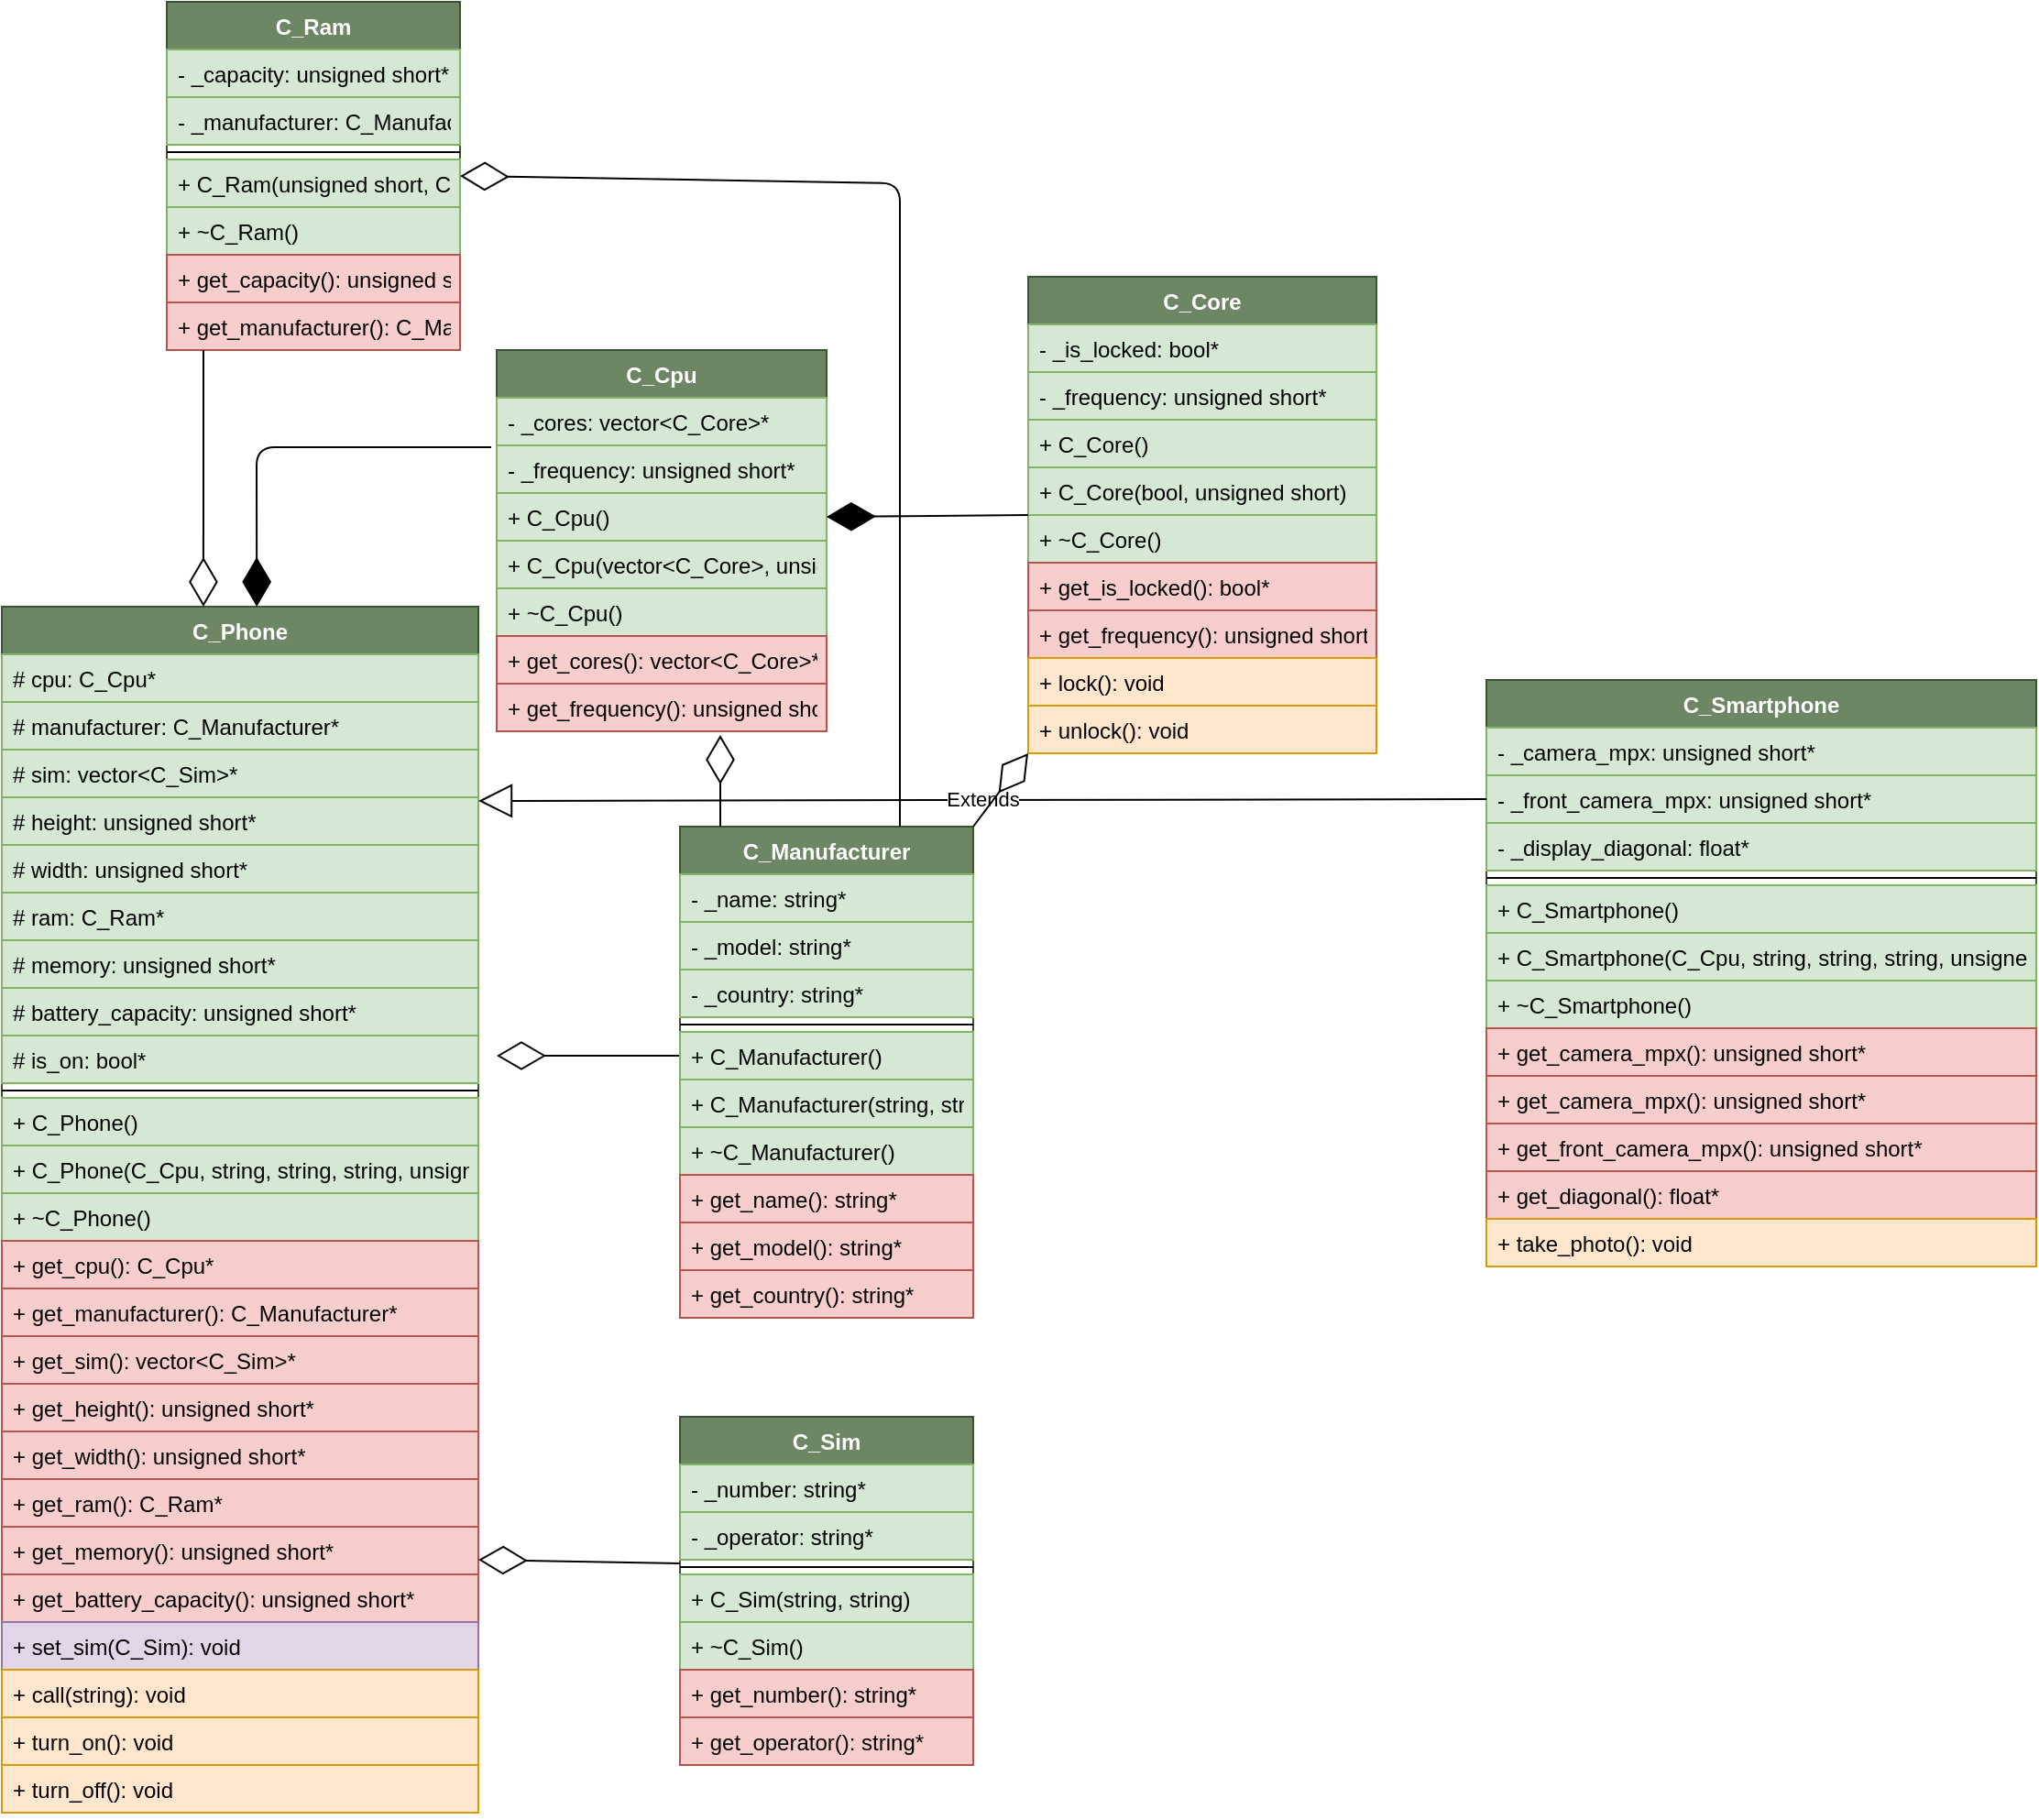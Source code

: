 <mxfile version="15.0.3" type="github">
  <diagram id="wYG7Vq6LKCx2IeK9OABb" name="Page-1">
    <mxGraphModel dx="2031" dy="2303" grid="1" gridSize="10" guides="1" tooltips="1" connect="1" arrows="1" fold="1" page="1" pageScale="1" pageWidth="827" pageHeight="1169" math="0" shadow="0">
      <root>
        <mxCell id="0" />
        <mxCell id="1" parent="0" />
        <mxCell id="Iu70eztBsMwGIdcL_Ysb-1" value="C_Phone" style="swimlane;fontStyle=1;align=center;verticalAlign=top;childLayout=stackLayout;horizontal=1;startSize=26;horizontalStack=0;resizeParent=1;resizeParentMax=0;resizeLast=0;collapsible=1;marginBottom=0;fillColor=#6d8764;strokeColor=#3A5431;fontColor=#ffffff;" vertex="1" parent="1">
          <mxGeometry x="30" y="150" width="260" height="658" as="geometry" />
        </mxCell>
        <mxCell id="Iu70eztBsMwGIdcL_Ysb-8" value="# cpu: C_Cpu*" style="text;strokeColor=#82b366;fillColor=#d5e8d4;align=left;verticalAlign=top;spacingLeft=4;spacingRight=4;overflow=hidden;rotatable=0;points=[[0,0.5],[1,0.5]];portConstraint=eastwest;" vertex="1" parent="Iu70eztBsMwGIdcL_Ysb-1">
          <mxGeometry y="26" width="260" height="26" as="geometry" />
        </mxCell>
        <mxCell id="Iu70eztBsMwGIdcL_Ysb-2" value="# manufacturer: C_Manufacturer*" style="text;strokeColor=#82b366;fillColor=#d5e8d4;align=left;verticalAlign=top;spacingLeft=4;spacingRight=4;overflow=hidden;rotatable=0;points=[[0,0.5],[1,0.5]];portConstraint=eastwest;" vertex="1" parent="Iu70eztBsMwGIdcL_Ysb-1">
          <mxGeometry y="52" width="260" height="26" as="geometry" />
        </mxCell>
        <mxCell id="Iu70eztBsMwGIdcL_Ysb-11" value="# sim: vector&lt;C_Sim&gt;*" style="text;strokeColor=#82b366;fillColor=#d5e8d4;align=left;verticalAlign=top;spacingLeft=4;spacingRight=4;overflow=hidden;rotatable=0;points=[[0,0.5],[1,0.5]];portConstraint=eastwest;" vertex="1" parent="Iu70eztBsMwGIdcL_Ysb-1">
          <mxGeometry y="78" width="260" height="26" as="geometry" />
        </mxCell>
        <mxCell id="Iu70eztBsMwGIdcL_Ysb-13" value="# height: unsigned short*" style="text;strokeColor=#82b366;fillColor=#d5e8d4;align=left;verticalAlign=top;spacingLeft=4;spacingRight=4;overflow=hidden;rotatable=0;points=[[0,0.5],[1,0.5]];portConstraint=eastwest;" vertex="1" parent="Iu70eztBsMwGIdcL_Ysb-1">
          <mxGeometry y="104" width="260" height="26" as="geometry" />
        </mxCell>
        <mxCell id="Iu70eztBsMwGIdcL_Ysb-14" value="# width: unsigned short*" style="text;strokeColor=#82b366;fillColor=#d5e8d4;align=left;verticalAlign=top;spacingLeft=4;spacingRight=4;overflow=hidden;rotatable=0;points=[[0,0.5],[1,0.5]];portConstraint=eastwest;" vertex="1" parent="Iu70eztBsMwGIdcL_Ysb-1">
          <mxGeometry y="130" width="260" height="26" as="geometry" />
        </mxCell>
        <mxCell id="Iu70eztBsMwGIdcL_Ysb-9" value="# ram: C_Ram*" style="text;strokeColor=#82b366;fillColor=#d5e8d4;align=left;verticalAlign=top;spacingLeft=4;spacingRight=4;overflow=hidden;rotatable=0;points=[[0,0.5],[1,0.5]];portConstraint=eastwest;" vertex="1" parent="Iu70eztBsMwGIdcL_Ysb-1">
          <mxGeometry y="156" width="260" height="26" as="geometry" />
        </mxCell>
        <mxCell id="Iu70eztBsMwGIdcL_Ysb-10" value="# memory: unsigned short*" style="text;strokeColor=#82b366;fillColor=#d5e8d4;align=left;verticalAlign=top;spacingLeft=4;spacingRight=4;overflow=hidden;rotatable=0;points=[[0,0.5],[1,0.5]];portConstraint=eastwest;" vertex="1" parent="Iu70eztBsMwGIdcL_Ysb-1">
          <mxGeometry y="182" width="260" height="26" as="geometry" />
        </mxCell>
        <mxCell id="Iu70eztBsMwGIdcL_Ysb-12" value="# battery_capacity: unsigned short*" style="text;strokeColor=#82b366;fillColor=#d5e8d4;align=left;verticalAlign=top;spacingLeft=4;spacingRight=4;overflow=hidden;rotatable=0;points=[[0,0.5],[1,0.5]];portConstraint=eastwest;" vertex="1" parent="Iu70eztBsMwGIdcL_Ysb-1">
          <mxGeometry y="208" width="260" height="26" as="geometry" />
        </mxCell>
        <mxCell id="Iu70eztBsMwGIdcL_Ysb-130" value="# is_on: bool*" style="text;strokeColor=#82b366;fillColor=#d5e8d4;align=left;verticalAlign=top;spacingLeft=4;spacingRight=4;overflow=hidden;rotatable=0;points=[[0,0.5],[1,0.5]];portConstraint=eastwest;" vertex="1" parent="Iu70eztBsMwGIdcL_Ysb-1">
          <mxGeometry y="234" width="260" height="26" as="geometry" />
        </mxCell>
        <mxCell id="Iu70eztBsMwGIdcL_Ysb-3" value="" style="line;strokeWidth=1;fillColor=none;align=left;verticalAlign=middle;spacingTop=-1;spacingLeft=3;spacingRight=3;rotatable=0;labelPosition=right;points=[];portConstraint=eastwest;" vertex="1" parent="Iu70eztBsMwGIdcL_Ysb-1">
          <mxGeometry y="260" width="260" height="8" as="geometry" />
        </mxCell>
        <mxCell id="Iu70eztBsMwGIdcL_Ysb-4" value="+ C_Phone()" style="text;strokeColor=#82b366;fillColor=#d5e8d4;align=left;verticalAlign=top;spacingLeft=4;spacingRight=4;overflow=hidden;rotatable=0;points=[[0,0.5],[1,0.5]];portConstraint=eastwest;" vertex="1" parent="Iu70eztBsMwGIdcL_Ysb-1">
          <mxGeometry y="268" width="260" height="26" as="geometry" />
        </mxCell>
        <mxCell id="Iu70eztBsMwGIdcL_Ysb-15" value="+ C_Phone(C_Cpu, string, string, string, unsigned short, unsigned short, unsigned short, unsigned short, unsigned short)" style="text;strokeColor=#82b366;fillColor=#d5e8d4;align=left;verticalAlign=top;spacingLeft=4;spacingRight=4;overflow=hidden;rotatable=0;points=[[0,0.5],[1,0.5]];portConstraint=eastwest;" vertex="1" parent="Iu70eztBsMwGIdcL_Ysb-1">
          <mxGeometry y="294" width="260" height="26" as="geometry" />
        </mxCell>
        <mxCell id="Iu70eztBsMwGIdcL_Ysb-16" value="+ ~C_Phone()" style="text;strokeColor=#82b366;fillColor=#d5e8d4;align=left;verticalAlign=top;spacingLeft=4;spacingRight=4;overflow=hidden;rotatable=0;points=[[0,0.5],[1,0.5]];portConstraint=eastwest;" vertex="1" parent="Iu70eztBsMwGIdcL_Ysb-1">
          <mxGeometry y="320" width="260" height="26" as="geometry" />
        </mxCell>
        <mxCell id="Iu70eztBsMwGIdcL_Ysb-18" value="+ get_cpu(): C_Cpu*" style="text;strokeColor=#b85450;fillColor=#f8cecc;align=left;verticalAlign=top;spacingLeft=4;spacingRight=4;overflow=hidden;rotatable=0;points=[[0,0.5],[1,0.5]];portConstraint=eastwest;" vertex="1" parent="Iu70eztBsMwGIdcL_Ysb-1">
          <mxGeometry y="346" width="260" height="26" as="geometry" />
        </mxCell>
        <mxCell id="Iu70eztBsMwGIdcL_Ysb-19" value="+ get_manufacturer(): C_Manufacturer*" style="text;strokeColor=#b85450;fillColor=#f8cecc;align=left;verticalAlign=top;spacingLeft=4;spacingRight=4;overflow=hidden;rotatable=0;points=[[0,0.5],[1,0.5]];portConstraint=eastwest;" vertex="1" parent="Iu70eztBsMwGIdcL_Ysb-1">
          <mxGeometry y="372" width="260" height="26" as="geometry" />
        </mxCell>
        <mxCell id="Iu70eztBsMwGIdcL_Ysb-37" value="+ get_sim(): vector&lt;C_Sim&gt;*" style="text;strokeColor=#b85450;fillColor=#f8cecc;align=left;verticalAlign=top;spacingLeft=4;spacingRight=4;overflow=hidden;rotatable=0;points=[[0,0.5],[1,0.5]];portConstraint=eastwest;" vertex="1" parent="Iu70eztBsMwGIdcL_Ysb-1">
          <mxGeometry y="398" width="260" height="26" as="geometry" />
        </mxCell>
        <mxCell id="Iu70eztBsMwGIdcL_Ysb-38" value="+ get_height(): unsigned short*" style="text;strokeColor=#b85450;fillColor=#f8cecc;align=left;verticalAlign=top;spacingLeft=4;spacingRight=4;overflow=hidden;rotatable=0;points=[[0,0.5],[1,0.5]];portConstraint=eastwest;" vertex="1" parent="Iu70eztBsMwGIdcL_Ysb-1">
          <mxGeometry y="424" width="260" height="26" as="geometry" />
        </mxCell>
        <mxCell id="Iu70eztBsMwGIdcL_Ysb-39" value="+ get_width(): unsigned short*" style="text;strokeColor=#b85450;fillColor=#f8cecc;align=left;verticalAlign=top;spacingLeft=4;spacingRight=4;overflow=hidden;rotatable=0;points=[[0,0.5],[1,0.5]];portConstraint=eastwest;" vertex="1" parent="Iu70eztBsMwGIdcL_Ysb-1">
          <mxGeometry y="450" width="260" height="26" as="geometry" />
        </mxCell>
        <mxCell id="Iu70eztBsMwGIdcL_Ysb-40" value="+ get_ram(): C_Ram*" style="text;strokeColor=#b85450;fillColor=#f8cecc;align=left;verticalAlign=top;spacingLeft=4;spacingRight=4;overflow=hidden;rotatable=0;points=[[0,0.5],[1,0.5]];portConstraint=eastwest;" vertex="1" parent="Iu70eztBsMwGIdcL_Ysb-1">
          <mxGeometry y="476" width="260" height="26" as="geometry" />
        </mxCell>
        <mxCell id="Iu70eztBsMwGIdcL_Ysb-41" value="+ get_memory(): unsigned short*" style="text;strokeColor=#b85450;fillColor=#f8cecc;align=left;verticalAlign=top;spacingLeft=4;spacingRight=4;overflow=hidden;rotatable=0;points=[[0,0.5],[1,0.5]];portConstraint=eastwest;" vertex="1" parent="Iu70eztBsMwGIdcL_Ysb-1">
          <mxGeometry y="502" width="260" height="26" as="geometry" />
        </mxCell>
        <mxCell id="Iu70eztBsMwGIdcL_Ysb-42" value="+ get_battery_capacity(): unsigned short*" style="text;strokeColor=#b85450;fillColor=#f8cecc;align=left;verticalAlign=top;spacingLeft=4;spacingRight=4;overflow=hidden;rotatable=0;points=[[0,0.5],[1,0.5]];portConstraint=eastwest;" vertex="1" parent="Iu70eztBsMwGIdcL_Ysb-1">
          <mxGeometry y="528" width="260" height="26" as="geometry" />
        </mxCell>
        <mxCell id="Iu70eztBsMwGIdcL_Ysb-78" value="+ set_sim(C_Sim): void" style="text;strokeColor=#9673a6;fillColor=#e1d5e7;align=left;verticalAlign=top;spacingLeft=4;spacingRight=4;overflow=hidden;rotatable=0;points=[[0,0.5],[1,0.5]];portConstraint=eastwest;" vertex="1" parent="Iu70eztBsMwGIdcL_Ysb-1">
          <mxGeometry y="554" width="260" height="26" as="geometry" />
        </mxCell>
        <mxCell id="Iu70eztBsMwGIdcL_Ysb-48" value="+ call(string): void" style="text;strokeColor=#d79b00;fillColor=#ffe6cc;align=left;verticalAlign=top;spacingLeft=4;spacingRight=4;overflow=hidden;rotatable=0;points=[[0,0.5],[1,0.5]];portConstraint=eastwest;" vertex="1" parent="Iu70eztBsMwGIdcL_Ysb-1">
          <mxGeometry y="580" width="260" height="26" as="geometry" />
        </mxCell>
        <mxCell id="Iu70eztBsMwGIdcL_Ysb-131" value="+ turn_on(): void" style="text;strokeColor=#d79b00;fillColor=#ffe6cc;align=left;verticalAlign=top;spacingLeft=4;spacingRight=4;overflow=hidden;rotatable=0;points=[[0,0.5],[1,0.5]];portConstraint=eastwest;" vertex="1" parent="Iu70eztBsMwGIdcL_Ysb-1">
          <mxGeometry y="606" width="260" height="26" as="geometry" />
        </mxCell>
        <mxCell id="Iu70eztBsMwGIdcL_Ysb-132" value="+ turn_off(): void" style="text;strokeColor=#d79b00;fillColor=#ffe6cc;align=left;verticalAlign=top;spacingLeft=4;spacingRight=4;overflow=hidden;rotatable=0;points=[[0,0.5],[1,0.5]];portConstraint=eastwest;" vertex="1" parent="Iu70eztBsMwGIdcL_Ysb-1">
          <mxGeometry y="632" width="260" height="26" as="geometry" />
        </mxCell>
        <mxCell id="Iu70eztBsMwGIdcL_Ysb-43" value="C_Smartphone" style="swimlane;fontStyle=1;align=center;verticalAlign=top;childLayout=stackLayout;horizontal=1;startSize=26;horizontalStack=0;resizeParent=1;resizeParentMax=0;resizeLast=0;collapsible=1;marginBottom=0;fillColor=#6d8764;strokeColor=#3A5431;fontColor=#ffffff;" vertex="1" parent="1">
          <mxGeometry x="840" y="190" width="300" height="320" as="geometry" />
        </mxCell>
        <mxCell id="Iu70eztBsMwGIdcL_Ysb-44" value="- _camera_mpx: unsigned short*" style="text;strokeColor=#82b366;fillColor=#d5e8d4;align=left;verticalAlign=top;spacingLeft=4;spacingRight=4;overflow=hidden;rotatable=0;points=[[0,0.5],[1,0.5]];portConstraint=eastwest;" vertex="1" parent="Iu70eztBsMwGIdcL_Ysb-43">
          <mxGeometry y="26" width="300" height="26" as="geometry" />
        </mxCell>
        <mxCell id="Iu70eztBsMwGIdcL_Ysb-47" value="- _front_camera_mpx: unsigned short*" style="text;strokeColor=#82b366;fillColor=#d5e8d4;align=left;verticalAlign=top;spacingLeft=4;spacingRight=4;overflow=hidden;rotatable=0;points=[[0,0.5],[1,0.5]];portConstraint=eastwest;" vertex="1" parent="Iu70eztBsMwGIdcL_Ysb-43">
          <mxGeometry y="52" width="300" height="26" as="geometry" />
        </mxCell>
        <mxCell id="Iu70eztBsMwGIdcL_Ysb-79" value="- _display_diagonal: float*" style="text;strokeColor=#82b366;fillColor=#d5e8d4;align=left;verticalAlign=top;spacingLeft=4;spacingRight=4;overflow=hidden;rotatable=0;points=[[0,0.5],[1,0.5]];portConstraint=eastwest;" vertex="1" parent="Iu70eztBsMwGIdcL_Ysb-43">
          <mxGeometry y="78" width="300" height="26" as="geometry" />
        </mxCell>
        <mxCell id="Iu70eztBsMwGIdcL_Ysb-45" value="" style="line;strokeWidth=1;fillColor=none;align=left;verticalAlign=middle;spacingTop=-1;spacingLeft=3;spacingRight=3;rotatable=0;labelPosition=right;points=[];portConstraint=eastwest;" vertex="1" parent="Iu70eztBsMwGIdcL_Ysb-43">
          <mxGeometry y="104" width="300" height="8" as="geometry" />
        </mxCell>
        <mxCell id="Iu70eztBsMwGIdcL_Ysb-46" value="+ C_Smartphone()" style="text;strokeColor=#82b366;fillColor=#d5e8d4;align=left;verticalAlign=top;spacingLeft=4;spacingRight=4;overflow=hidden;rotatable=0;points=[[0,0.5],[1,0.5]];portConstraint=eastwest;" vertex="1" parent="Iu70eztBsMwGIdcL_Ysb-43">
          <mxGeometry y="112" width="300" height="26" as="geometry" />
        </mxCell>
        <mxCell id="Iu70eztBsMwGIdcL_Ysb-50" value="+ C_Smartphone(C_Cpu, string, string, string, unsigned short, unsigned short, unsigned short, unsigned short, unsigned short, unsigned short*, unsigned short)" style="text;strokeColor=#82b366;fillColor=#d5e8d4;align=left;verticalAlign=top;spacingLeft=4;spacingRight=4;overflow=hidden;rotatable=0;points=[[0,0.5],[1,0.5]];portConstraint=eastwest;" vertex="1" parent="Iu70eztBsMwGIdcL_Ysb-43">
          <mxGeometry y="138" width="300" height="26" as="geometry" />
        </mxCell>
        <mxCell id="Iu70eztBsMwGIdcL_Ysb-51" value="+ ~C_Smartphone()" style="text;strokeColor=#82b366;fillColor=#d5e8d4;align=left;verticalAlign=top;spacingLeft=4;spacingRight=4;overflow=hidden;rotatable=0;points=[[0,0.5],[1,0.5]];portConstraint=eastwest;" vertex="1" parent="Iu70eztBsMwGIdcL_Ysb-43">
          <mxGeometry y="164" width="300" height="26" as="geometry" />
        </mxCell>
        <mxCell id="Iu70eztBsMwGIdcL_Ysb-80" value="+ get_camera_mpx(): unsigned short*" style="text;strokeColor=#b85450;fillColor=#f8cecc;align=left;verticalAlign=top;spacingLeft=4;spacingRight=4;overflow=hidden;rotatable=0;points=[[0,0.5],[1,0.5]];portConstraint=eastwest;" vertex="1" parent="Iu70eztBsMwGIdcL_Ysb-43">
          <mxGeometry y="190" width="300" height="26" as="geometry" />
        </mxCell>
        <mxCell id="Iu70eztBsMwGIdcL_Ysb-53" value="+ get_camera_mpx(): unsigned short*" style="text;strokeColor=#b85450;fillColor=#f8cecc;align=left;verticalAlign=top;spacingLeft=4;spacingRight=4;overflow=hidden;rotatable=0;points=[[0,0.5],[1,0.5]];portConstraint=eastwest;" vertex="1" parent="Iu70eztBsMwGIdcL_Ysb-43">
          <mxGeometry y="216" width="300" height="26" as="geometry" />
        </mxCell>
        <mxCell id="Iu70eztBsMwGIdcL_Ysb-54" value="+ get_front_camera_mpx(): unsigned short*" style="text;strokeColor=#b85450;fillColor=#f8cecc;align=left;verticalAlign=top;spacingLeft=4;spacingRight=4;overflow=hidden;rotatable=0;points=[[0,0.5],[1,0.5]];portConstraint=eastwest;" vertex="1" parent="Iu70eztBsMwGIdcL_Ysb-43">
          <mxGeometry y="242" width="300" height="26" as="geometry" />
        </mxCell>
        <mxCell id="Iu70eztBsMwGIdcL_Ysb-81" value="+ get_diagonal(): float*" style="text;strokeColor=#b85450;fillColor=#f8cecc;align=left;verticalAlign=top;spacingLeft=4;spacingRight=4;overflow=hidden;rotatable=0;points=[[0,0.5],[1,0.5]];portConstraint=eastwest;" vertex="1" parent="Iu70eztBsMwGIdcL_Ysb-43">
          <mxGeometry y="268" width="300" height="26" as="geometry" />
        </mxCell>
        <mxCell id="Iu70eztBsMwGIdcL_Ysb-52" value="+ take_photo(): void" style="text;strokeColor=#d79b00;fillColor=#ffe6cc;align=left;verticalAlign=top;spacingLeft=4;spacingRight=4;overflow=hidden;rotatable=0;points=[[0,0.5],[1,0.5]];portConstraint=eastwest;" vertex="1" parent="Iu70eztBsMwGIdcL_Ysb-43">
          <mxGeometry y="294" width="300" height="26" as="geometry" />
        </mxCell>
        <mxCell id="Iu70eztBsMwGIdcL_Ysb-55" value="Extends" style="endArrow=block;endSize=16;endFill=0;html=1;exitX=0;exitY=0.5;exitDx=0;exitDy=0;" edge="1" parent="1" source="Iu70eztBsMwGIdcL_Ysb-47">
          <mxGeometry width="160" relative="1" as="geometry">
            <mxPoint x="290" y="300" as="sourcePoint" />
            <mxPoint x="290" y="256" as="targetPoint" />
            <Array as="points" />
          </mxGeometry>
        </mxCell>
        <mxCell id="Iu70eztBsMwGIdcL_Ysb-56" value="C_Core" style="swimlane;fontStyle=1;align=center;verticalAlign=top;childLayout=stackLayout;horizontal=1;startSize=26;horizontalStack=0;resizeParent=1;resizeParentMax=0;resizeLast=0;collapsible=1;marginBottom=0;fillColor=#6d8764;strokeColor=#3A5431;fontColor=#ffffff;" vertex="1" parent="1">
          <mxGeometry x="590" y="-30" width="190" height="260" as="geometry" />
        </mxCell>
        <mxCell id="Iu70eztBsMwGIdcL_Ysb-59" value="- _is_locked: bool*" style="text;strokeColor=#82b366;fillColor=#d5e8d4;align=left;verticalAlign=top;spacingLeft=4;spacingRight=4;overflow=hidden;rotatable=0;points=[[0,0.5],[1,0.5]];portConstraint=eastwest;" vertex="1" parent="Iu70eztBsMwGIdcL_Ysb-56">
          <mxGeometry y="26" width="190" height="26" as="geometry" />
        </mxCell>
        <mxCell id="Iu70eztBsMwGIdcL_Ysb-89" value="- _frequency: unsigned short*" style="text;strokeColor=#82b366;fillColor=#d5e8d4;align=left;verticalAlign=top;spacingLeft=4;spacingRight=4;overflow=hidden;rotatable=0;points=[[0,0.5],[1,0.5]];portConstraint=eastwest;" vertex="1" parent="Iu70eztBsMwGIdcL_Ysb-56">
          <mxGeometry y="52" width="190" height="26" as="geometry" />
        </mxCell>
        <mxCell id="Iu70eztBsMwGIdcL_Ysb-90" value="+ C_Core()" style="text;strokeColor=#82b366;fillColor=#d5e8d4;align=left;verticalAlign=top;spacingLeft=4;spacingRight=4;overflow=hidden;rotatable=0;points=[[0,0.5],[1,0.5]];portConstraint=eastwest;" vertex="1" parent="Iu70eztBsMwGIdcL_Ysb-56">
          <mxGeometry y="78" width="190" height="26" as="geometry" />
        </mxCell>
        <mxCell id="Iu70eztBsMwGIdcL_Ysb-91" value="+ C_Core(bool, unsigned short)" style="text;strokeColor=#82b366;fillColor=#d5e8d4;align=left;verticalAlign=top;spacingLeft=4;spacingRight=4;overflow=hidden;rotatable=0;points=[[0,0.5],[1,0.5]];portConstraint=eastwest;" vertex="1" parent="Iu70eztBsMwGIdcL_Ysb-56">
          <mxGeometry y="104" width="190" height="26" as="geometry" />
        </mxCell>
        <mxCell id="Iu70eztBsMwGIdcL_Ysb-92" value="+ ~C_Core()" style="text;strokeColor=#82b366;fillColor=#d5e8d4;align=left;verticalAlign=top;spacingLeft=4;spacingRight=4;overflow=hidden;rotatable=0;points=[[0,0.5],[1,0.5]];portConstraint=eastwest;" vertex="1" parent="Iu70eztBsMwGIdcL_Ysb-56">
          <mxGeometry y="130" width="190" height="26" as="geometry" />
        </mxCell>
        <mxCell id="Iu70eztBsMwGIdcL_Ysb-120" value="+ get_is_locked(): bool*" style="text;strokeColor=#b85450;fillColor=#f8cecc;align=left;verticalAlign=top;spacingLeft=4;spacingRight=4;overflow=hidden;rotatable=0;points=[[0,0.5],[1,0.5]];portConstraint=eastwest;" vertex="1" parent="Iu70eztBsMwGIdcL_Ysb-56">
          <mxGeometry y="156" width="190" height="26" as="geometry" />
        </mxCell>
        <mxCell id="Iu70eztBsMwGIdcL_Ysb-121" value="+ get_frequency(): unsigned short*" style="text;strokeColor=#b85450;fillColor=#f8cecc;align=left;verticalAlign=top;spacingLeft=4;spacingRight=4;overflow=hidden;rotatable=0;points=[[0,0.5],[1,0.5]];portConstraint=eastwest;" vertex="1" parent="Iu70eztBsMwGIdcL_Ysb-56">
          <mxGeometry y="182" width="190" height="26" as="geometry" />
        </mxCell>
        <mxCell id="Iu70eztBsMwGIdcL_Ysb-94" value="+ lock(): void" style="text;strokeColor=#d79b00;fillColor=#ffe6cc;align=left;verticalAlign=top;spacingLeft=4;spacingRight=4;overflow=hidden;rotatable=0;points=[[0,0.5],[1,0.5]];portConstraint=eastwest;" vertex="1" parent="Iu70eztBsMwGIdcL_Ysb-56">
          <mxGeometry y="208" width="190" height="26" as="geometry" />
        </mxCell>
        <mxCell id="Iu70eztBsMwGIdcL_Ysb-95" value="+ unlock(): void" style="text;strokeColor=#d79b00;fillColor=#ffe6cc;align=left;verticalAlign=top;spacingLeft=4;spacingRight=4;overflow=hidden;rotatable=0;points=[[0,0.5],[1,0.5]];portConstraint=eastwest;" vertex="1" parent="Iu70eztBsMwGIdcL_Ysb-56">
          <mxGeometry y="234" width="190" height="26" as="geometry" />
        </mxCell>
        <mxCell id="Iu70eztBsMwGIdcL_Ysb-60" value="C_Cpu" style="swimlane;fontStyle=1;align=center;verticalAlign=top;childLayout=stackLayout;horizontal=1;startSize=26;horizontalStack=0;resizeParent=1;resizeParentMax=0;resizeLast=0;collapsible=1;marginBottom=0;fillColor=#6d8764;strokeColor=#3A5431;fontColor=#ffffff;" vertex="1" parent="1">
          <mxGeometry x="300" y="10" width="180" height="208" as="geometry" />
        </mxCell>
        <mxCell id="Iu70eztBsMwGIdcL_Ysb-61" value="- _cores: vector&lt;C_Core&gt;*" style="text;strokeColor=#82b366;fillColor=#d5e8d4;align=left;verticalAlign=top;spacingLeft=4;spacingRight=4;overflow=hidden;rotatable=0;points=[[0,0.5],[1,0.5]];portConstraint=eastwest;" vertex="1" parent="Iu70eztBsMwGIdcL_Ysb-60">
          <mxGeometry y="26" width="180" height="26" as="geometry" />
        </mxCell>
        <mxCell id="Iu70eztBsMwGIdcL_Ysb-64" value="- _frequency: unsigned short*" style="text;strokeColor=#82b366;fillColor=#d5e8d4;align=left;verticalAlign=top;spacingLeft=4;spacingRight=4;overflow=hidden;rotatable=0;points=[[0,0.5],[1,0.5]];portConstraint=eastwest;" vertex="1" parent="Iu70eztBsMwGIdcL_Ysb-60">
          <mxGeometry y="52" width="180" height="26" as="geometry" />
        </mxCell>
        <mxCell id="Iu70eztBsMwGIdcL_Ysb-73" value="+ C_Cpu()" style="text;strokeColor=#82b366;fillColor=#d5e8d4;align=left;verticalAlign=top;spacingLeft=4;spacingRight=4;overflow=hidden;rotatable=0;points=[[0,0.5],[1,0.5]];portConstraint=eastwest;" vertex="1" parent="Iu70eztBsMwGIdcL_Ysb-60">
          <mxGeometry y="78" width="180" height="26" as="geometry" />
        </mxCell>
        <mxCell id="Iu70eztBsMwGIdcL_Ysb-74" value="+ C_Cpu(vector&lt;C_Core&gt;, unsigned short)" style="text;strokeColor=#82b366;fillColor=#d5e8d4;align=left;verticalAlign=top;spacingLeft=4;spacingRight=4;overflow=hidden;rotatable=0;points=[[0,0.5],[1,0.5]];portConstraint=eastwest;" vertex="1" parent="Iu70eztBsMwGIdcL_Ysb-60">
          <mxGeometry y="104" width="180" height="26" as="geometry" />
        </mxCell>
        <mxCell id="Iu70eztBsMwGIdcL_Ysb-75" value="+ ~C_Cpu()" style="text;strokeColor=#82b366;fillColor=#d5e8d4;align=left;verticalAlign=top;spacingLeft=4;spacingRight=4;overflow=hidden;rotatable=0;points=[[0,0.5],[1,0.5]];portConstraint=eastwest;" vertex="1" parent="Iu70eztBsMwGIdcL_Ysb-60">
          <mxGeometry y="130" width="180" height="26" as="geometry" />
        </mxCell>
        <mxCell id="Iu70eztBsMwGIdcL_Ysb-118" value="+ get_cores(): vector&lt;C_Core&gt;*" style="text;strokeColor=#b85450;fillColor=#f8cecc;align=left;verticalAlign=top;spacingLeft=4;spacingRight=4;overflow=hidden;rotatable=0;points=[[0,0.5],[1,0.5]];portConstraint=eastwest;" vertex="1" parent="Iu70eztBsMwGIdcL_Ysb-60">
          <mxGeometry y="156" width="180" height="26" as="geometry" />
        </mxCell>
        <mxCell id="Iu70eztBsMwGIdcL_Ysb-119" value="+ get_frequency(): unsigned short*" style="text;strokeColor=#b85450;fillColor=#f8cecc;align=left;verticalAlign=top;spacingLeft=4;spacingRight=4;overflow=hidden;rotatable=0;points=[[0,0.5],[1,0.5]];portConstraint=eastwest;" vertex="1" parent="Iu70eztBsMwGIdcL_Ysb-60">
          <mxGeometry y="182" width="180" height="26" as="geometry" />
        </mxCell>
        <mxCell id="Iu70eztBsMwGIdcL_Ysb-65" value="" style="endArrow=diamondThin;endFill=1;endSize=24;html=1;exitX=0;exitY=0.5;exitDx=0;exitDy=0;entryX=1;entryY=0.5;entryDx=0;entryDy=0;" edge="1" parent="1" source="Iu70eztBsMwGIdcL_Ysb-56" target="Iu70eztBsMwGIdcL_Ysb-73">
          <mxGeometry width="160" relative="1" as="geometry">
            <mxPoint x="460" y="68.5" as="sourcePoint" />
            <mxPoint x="479" y="78" as="targetPoint" />
          </mxGeometry>
        </mxCell>
        <mxCell id="Iu70eztBsMwGIdcL_Ysb-66" value="" style="endArrow=diamondThin;endFill=1;endSize=24;html=1;entryX=0.535;entryY=0;entryDx=0;entryDy=0;entryPerimeter=0;" edge="1" parent="1" target="Iu70eztBsMwGIdcL_Ysb-1">
          <mxGeometry width="160" relative="1" as="geometry">
            <mxPoint x="297" y="63" as="sourcePoint" />
            <mxPoint x="250" y="60" as="targetPoint" />
            <Array as="points">
              <mxPoint x="169" y="63" />
            </Array>
          </mxGeometry>
        </mxCell>
        <mxCell id="Iu70eztBsMwGIdcL_Ysb-67" value="C_Sim" style="swimlane;fontStyle=1;align=center;verticalAlign=top;childLayout=stackLayout;horizontal=1;startSize=26;horizontalStack=0;resizeParent=1;resizeParentMax=0;resizeLast=0;collapsible=1;marginBottom=0;fillColor=#6d8764;strokeColor=#3A5431;fontColor=#ffffff;" vertex="1" parent="1">
          <mxGeometry x="400" y="592" width="160" height="190" as="geometry" />
        </mxCell>
        <mxCell id="Iu70eztBsMwGIdcL_Ysb-68" value="- _number: string*" style="text;strokeColor=#82b366;fillColor=#d5e8d4;align=left;verticalAlign=top;spacingLeft=4;spacingRight=4;overflow=hidden;rotatable=0;points=[[0,0.5],[1,0.5]];portConstraint=eastwest;" vertex="1" parent="Iu70eztBsMwGIdcL_Ysb-67">
          <mxGeometry y="26" width="160" height="26" as="geometry" />
        </mxCell>
        <mxCell id="Iu70eztBsMwGIdcL_Ysb-105" value="- _operator: string*" style="text;strokeColor=#82b366;fillColor=#d5e8d4;align=left;verticalAlign=top;spacingLeft=4;spacingRight=4;overflow=hidden;rotatable=0;points=[[0,0.5],[1,0.5]];portConstraint=eastwest;" vertex="1" parent="Iu70eztBsMwGIdcL_Ysb-67">
          <mxGeometry y="52" width="160" height="26" as="geometry" />
        </mxCell>
        <mxCell id="Iu70eztBsMwGIdcL_Ysb-69" value="" style="line;strokeWidth=1;fillColor=none;align=left;verticalAlign=middle;spacingTop=-1;spacingLeft=3;spacingRight=3;rotatable=0;labelPosition=right;points=[];portConstraint=eastwest;" vertex="1" parent="Iu70eztBsMwGIdcL_Ysb-67">
          <mxGeometry y="78" width="160" height="8" as="geometry" />
        </mxCell>
        <mxCell id="Iu70eztBsMwGIdcL_Ysb-71" value="+ C_Sim(string, string)" style="text;strokeColor=#82b366;fillColor=#d5e8d4;align=left;verticalAlign=top;spacingLeft=4;spacingRight=4;overflow=hidden;rotatable=0;points=[[0,0.5],[1,0.5]];portConstraint=eastwest;" vertex="1" parent="Iu70eztBsMwGIdcL_Ysb-67">
          <mxGeometry y="86" width="160" height="26" as="geometry" />
        </mxCell>
        <mxCell id="Iu70eztBsMwGIdcL_Ysb-72" value="+ ~C_Sim()" style="text;strokeColor=#82b366;fillColor=#d5e8d4;align=left;verticalAlign=top;spacingLeft=4;spacingRight=4;overflow=hidden;rotatable=0;points=[[0,0.5],[1,0.5]];portConstraint=eastwest;" vertex="1" parent="Iu70eztBsMwGIdcL_Ysb-67">
          <mxGeometry y="112" width="160" height="26" as="geometry" />
        </mxCell>
        <mxCell id="Iu70eztBsMwGIdcL_Ysb-125" value="+ get_number(): string*" style="text;strokeColor=#b85450;fillColor=#f8cecc;align=left;verticalAlign=top;spacingLeft=4;spacingRight=4;overflow=hidden;rotatable=0;points=[[0,0.5],[1,0.5]];portConstraint=eastwest;" vertex="1" parent="Iu70eztBsMwGIdcL_Ysb-67">
          <mxGeometry y="138" width="160" height="26" as="geometry" />
        </mxCell>
        <mxCell id="Iu70eztBsMwGIdcL_Ysb-126" value="+ get_operator(): string*" style="text;strokeColor=#b85450;fillColor=#f8cecc;align=left;verticalAlign=top;spacingLeft=4;spacingRight=4;overflow=hidden;rotatable=0;points=[[0,0.5],[1,0.5]];portConstraint=eastwest;" vertex="1" parent="Iu70eztBsMwGIdcL_Ysb-67">
          <mxGeometry y="164" width="160" height="26" as="geometry" />
        </mxCell>
        <mxCell id="Iu70eztBsMwGIdcL_Ysb-77" value="" style="endArrow=diamondThin;endFill=0;endSize=24;html=1;exitX=0;exitY=0.5;exitDx=0;exitDy=0;" edge="1" parent="1" source="Iu70eztBsMwGIdcL_Ysb-102">
          <mxGeometry width="160" relative="1" as="geometry">
            <mxPoint x="410" y="657" as="sourcePoint" />
            <mxPoint x="300" y="395" as="targetPoint" />
            <Array as="points" />
          </mxGeometry>
        </mxCell>
        <mxCell id="Iu70eztBsMwGIdcL_Ysb-96" value="C_Manufacturer" style="swimlane;fontStyle=1;align=center;verticalAlign=top;childLayout=stackLayout;horizontal=1;startSize=26;horizontalStack=0;resizeParent=1;resizeParentMax=0;resizeLast=0;collapsible=1;marginBottom=0;fillColor=#6d8764;strokeColor=#3A5431;fontColor=#ffffff;" vertex="1" parent="1">
          <mxGeometry x="400" y="270" width="160" height="268" as="geometry" />
        </mxCell>
        <mxCell id="Iu70eztBsMwGIdcL_Ysb-97" value="- _name: string*" style="text;strokeColor=#82b366;fillColor=#d5e8d4;align=left;verticalAlign=top;spacingLeft=4;spacingRight=4;overflow=hidden;rotatable=0;points=[[0,0.5],[1,0.5]];portConstraint=eastwest;" vertex="1" parent="Iu70eztBsMwGIdcL_Ysb-96">
          <mxGeometry y="26" width="160" height="26" as="geometry" />
        </mxCell>
        <mxCell id="Iu70eztBsMwGIdcL_Ysb-114" value="- _model: string*" style="text;strokeColor=#82b366;fillColor=#d5e8d4;align=left;verticalAlign=top;spacingLeft=4;spacingRight=4;overflow=hidden;rotatable=0;points=[[0,0.5],[1,0.5]];portConstraint=eastwest;" vertex="1" parent="Iu70eztBsMwGIdcL_Ysb-96">
          <mxGeometry y="52" width="160" height="26" as="geometry" />
        </mxCell>
        <mxCell id="Iu70eztBsMwGIdcL_Ysb-100" value="- _country: string*" style="text;strokeColor=#82b366;fillColor=#d5e8d4;align=left;verticalAlign=top;spacingLeft=4;spacingRight=4;overflow=hidden;rotatable=0;points=[[0,0.5],[1,0.5]];portConstraint=eastwest;" vertex="1" parent="Iu70eztBsMwGIdcL_Ysb-96">
          <mxGeometry y="78" width="160" height="26" as="geometry" />
        </mxCell>
        <mxCell id="Iu70eztBsMwGIdcL_Ysb-101" value="" style="line;strokeWidth=1;fillColor=none;align=left;verticalAlign=middle;spacingTop=-1;spacingLeft=3;spacingRight=3;rotatable=0;labelPosition=right;points=[];portConstraint=eastwest;" vertex="1" parent="Iu70eztBsMwGIdcL_Ysb-96">
          <mxGeometry y="104" width="160" height="8" as="geometry" />
        </mxCell>
        <mxCell id="Iu70eztBsMwGIdcL_Ysb-102" value="+ C_Manufacturer()" style="text;strokeColor=#82b366;fillColor=#d5e8d4;align=left;verticalAlign=top;spacingLeft=4;spacingRight=4;overflow=hidden;rotatable=0;points=[[0,0.5],[1,0.5]];portConstraint=eastwest;" vertex="1" parent="Iu70eztBsMwGIdcL_Ysb-96">
          <mxGeometry y="112" width="160" height="26" as="geometry" />
        </mxCell>
        <mxCell id="Iu70eztBsMwGIdcL_Ysb-103" value="+ C_Manufacturer(string, string, string)" style="text;strokeColor=#82b366;fillColor=#d5e8d4;align=left;verticalAlign=top;spacingLeft=4;spacingRight=4;overflow=hidden;rotatable=0;points=[[0,0.5],[1,0.5]];portConstraint=eastwest;" vertex="1" parent="Iu70eztBsMwGIdcL_Ysb-96">
          <mxGeometry y="138" width="160" height="26" as="geometry" />
        </mxCell>
        <mxCell id="Iu70eztBsMwGIdcL_Ysb-104" value="+ ~C_Manufacturer()" style="text;strokeColor=#82b366;fillColor=#d5e8d4;align=left;verticalAlign=top;spacingLeft=4;spacingRight=4;overflow=hidden;rotatable=0;points=[[0,0.5],[1,0.5]];portConstraint=eastwest;" vertex="1" parent="Iu70eztBsMwGIdcL_Ysb-96">
          <mxGeometry y="164" width="160" height="26" as="geometry" />
        </mxCell>
        <mxCell id="Iu70eztBsMwGIdcL_Ysb-127" value="+ get_name(): string*" style="text;strokeColor=#b85450;fillColor=#f8cecc;align=left;verticalAlign=top;spacingLeft=4;spacingRight=4;overflow=hidden;rotatable=0;points=[[0,0.5],[1,0.5]];portConstraint=eastwest;" vertex="1" parent="Iu70eztBsMwGIdcL_Ysb-96">
          <mxGeometry y="190" width="160" height="26" as="geometry" />
        </mxCell>
        <mxCell id="Iu70eztBsMwGIdcL_Ysb-128" value="+ get_model(): string*" style="text;strokeColor=#b85450;fillColor=#f8cecc;align=left;verticalAlign=top;spacingLeft=4;spacingRight=4;overflow=hidden;rotatable=0;points=[[0,0.5],[1,0.5]];portConstraint=eastwest;" vertex="1" parent="Iu70eztBsMwGIdcL_Ysb-96">
          <mxGeometry y="216" width="160" height="26" as="geometry" />
        </mxCell>
        <mxCell id="Iu70eztBsMwGIdcL_Ysb-129" value="+ get_country(): string*" style="text;strokeColor=#b85450;fillColor=#f8cecc;align=left;verticalAlign=top;spacingLeft=4;spacingRight=4;overflow=hidden;rotatable=0;points=[[0,0.5],[1,0.5]];portConstraint=eastwest;" vertex="1" parent="Iu70eztBsMwGIdcL_Ysb-96">
          <mxGeometry y="242" width="160" height="26" as="geometry" />
        </mxCell>
        <mxCell id="Iu70eztBsMwGIdcL_Ysb-106" value="C_Ram" style="swimlane;fontStyle=1;align=center;verticalAlign=top;childLayout=stackLayout;horizontal=1;startSize=26;horizontalStack=0;resizeParent=1;resizeParentMax=0;resizeLast=0;collapsible=1;marginBottom=0;fillColor=#6d8764;strokeColor=#3A5431;fontColor=#ffffff;" vertex="1" parent="1">
          <mxGeometry x="120" y="-180" width="160" height="190" as="geometry" />
        </mxCell>
        <mxCell id="Iu70eztBsMwGIdcL_Ysb-107" value="- _capacity: unsigned short*" style="text;strokeColor=#82b366;fillColor=#d5e8d4;align=left;verticalAlign=top;spacingLeft=4;spacingRight=4;overflow=hidden;rotatable=0;points=[[0,0.5],[1,0.5]];portConstraint=eastwest;" vertex="1" parent="Iu70eztBsMwGIdcL_Ysb-106">
          <mxGeometry y="26" width="160" height="26" as="geometry" />
        </mxCell>
        <mxCell id="Iu70eztBsMwGIdcL_Ysb-110" value="- _manufacturer: C_Manufacturer*" style="text;strokeColor=#82b366;fillColor=#d5e8d4;align=left;verticalAlign=top;spacingLeft=4;spacingRight=4;overflow=hidden;rotatable=0;points=[[0,0.5],[1,0.5]];portConstraint=eastwest;" vertex="1" parent="Iu70eztBsMwGIdcL_Ysb-106">
          <mxGeometry y="52" width="160" height="26" as="geometry" />
        </mxCell>
        <mxCell id="Iu70eztBsMwGIdcL_Ysb-108" value="" style="line;strokeWidth=1;fillColor=none;align=left;verticalAlign=middle;spacingTop=-1;spacingLeft=3;spacingRight=3;rotatable=0;labelPosition=right;points=[];portConstraint=eastwest;" vertex="1" parent="Iu70eztBsMwGIdcL_Ysb-106">
          <mxGeometry y="78" width="160" height="8" as="geometry" />
        </mxCell>
        <mxCell id="Iu70eztBsMwGIdcL_Ysb-109" value="+ C_Ram(unsigned short, C_Manufacturer)" style="text;strokeColor=#82b366;fillColor=#d5e8d4;align=left;verticalAlign=top;spacingLeft=4;spacingRight=4;overflow=hidden;rotatable=0;points=[[0,0.5],[1,0.5]];portConstraint=eastwest;" vertex="1" parent="Iu70eztBsMwGIdcL_Ysb-106">
          <mxGeometry y="86" width="160" height="26" as="geometry" />
        </mxCell>
        <mxCell id="Iu70eztBsMwGIdcL_Ysb-111" value="+ ~C_Ram()" style="text;strokeColor=#82b366;fillColor=#d5e8d4;align=left;verticalAlign=top;spacingLeft=4;spacingRight=4;overflow=hidden;rotatable=0;points=[[0,0.5],[1,0.5]];portConstraint=eastwest;" vertex="1" parent="Iu70eztBsMwGIdcL_Ysb-106">
          <mxGeometry y="112" width="160" height="26" as="geometry" />
        </mxCell>
        <mxCell id="Iu70eztBsMwGIdcL_Ysb-123" value="+ get_capacity(): unsigned short*" style="text;strokeColor=#b85450;fillColor=#f8cecc;align=left;verticalAlign=top;spacingLeft=4;spacingRight=4;overflow=hidden;rotatable=0;points=[[0,0.5],[1,0.5]];portConstraint=eastwest;" vertex="1" parent="Iu70eztBsMwGIdcL_Ysb-106">
          <mxGeometry y="138" width="160" height="26" as="geometry" />
        </mxCell>
        <mxCell id="Iu70eztBsMwGIdcL_Ysb-124" value="+ get_manufacturer(): C_Manufacturer*" style="text;strokeColor=#b85450;fillColor=#f8cecc;align=left;verticalAlign=top;spacingLeft=4;spacingRight=4;overflow=hidden;rotatable=0;points=[[0,0.5],[1,0.5]];portConstraint=eastwest;" vertex="1" parent="Iu70eztBsMwGIdcL_Ysb-106">
          <mxGeometry y="164" width="160" height="26" as="geometry" />
        </mxCell>
        <mxCell id="Iu70eztBsMwGIdcL_Ysb-112" value="" style="endArrow=diamondThin;endFill=0;endSize=24;html=1;exitX=0;exitY=-0.077;exitDx=0;exitDy=0;exitPerimeter=0;" edge="1" parent="1">
          <mxGeometry width="160" relative="1" as="geometry">
            <mxPoint x="400" y="671.998" as="sourcePoint" />
            <mxPoint x="290" y="670" as="targetPoint" />
            <Array as="points" />
          </mxGeometry>
        </mxCell>
        <mxCell id="Iu70eztBsMwGIdcL_Ysb-113" value="" style="endArrow=diamondThin;endFill=0;endSize=24;html=1;entryX=0.423;entryY=0;entryDx=0;entryDy=0;entryPerimeter=0;" edge="1" parent="1" target="Iu70eztBsMwGIdcL_Ysb-1">
          <mxGeometry width="160" relative="1" as="geometry">
            <mxPoint x="140" y="10" as="sourcePoint" />
            <mxPoint x="140" y="140" as="targetPoint" />
          </mxGeometry>
        </mxCell>
        <mxCell id="Iu70eztBsMwGIdcL_Ysb-115" value="" style="endArrow=diamondThin;endFill=0;endSize=24;html=1;" edge="1" parent="1">
          <mxGeometry width="160" relative="1" as="geometry">
            <mxPoint x="422" y="270" as="sourcePoint" />
            <mxPoint x="422" y="220" as="targetPoint" />
          </mxGeometry>
        </mxCell>
        <mxCell id="Iu70eztBsMwGIdcL_Ysb-116" value="" style="endArrow=diamondThin;endFill=0;endSize=24;html=1;entryX=0;entryY=1;entryDx=0;entryDy=0;exitX=1;exitY=0;exitDx=0;exitDy=0;" edge="1" parent="1" source="Iu70eztBsMwGIdcL_Ysb-96" target="Iu70eztBsMwGIdcL_Ysb-56">
          <mxGeometry width="160" relative="1" as="geometry">
            <mxPoint x="470" y="230" as="sourcePoint" />
            <mxPoint x="630" y="230" as="targetPoint" />
          </mxGeometry>
        </mxCell>
        <mxCell id="Iu70eztBsMwGIdcL_Ysb-117" value="" style="endArrow=diamondThin;endFill=0;endSize=24;html=1;exitX=0.75;exitY=0;exitDx=0;exitDy=0;entryX=1;entryY=0.5;entryDx=0;entryDy=0;" edge="1" parent="1" source="Iu70eztBsMwGIdcL_Ysb-96" target="Iu70eztBsMwGIdcL_Ysb-106">
          <mxGeometry width="160" relative="1" as="geometry">
            <mxPoint x="530" y="180" as="sourcePoint" />
            <mxPoint x="690" y="180" as="targetPoint" />
            <Array as="points">
              <mxPoint x="520" y="-81" />
            </Array>
          </mxGeometry>
        </mxCell>
      </root>
    </mxGraphModel>
  </diagram>
</mxfile>
